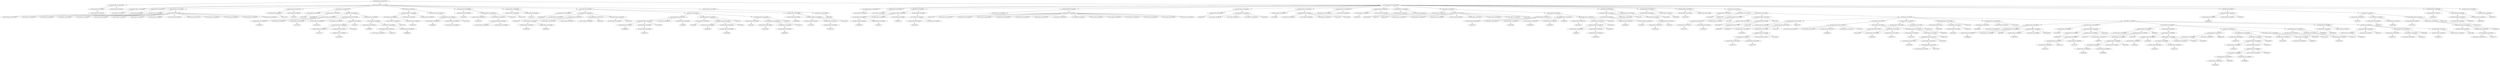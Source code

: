 strict digraph  {
<_ast.Load object at 0x10295c1d0>;
<_ast.Name object at 0xa1f3a6a10>;
<_ast.Pass object at 0xa1f3a61d0>;
<_ast.ClassDef object at 0xa28252390>;
<_ast.arg object at 0xa1f3a6c10>;
<_ast.arguments object at 0xa1f3a6bd0>;
<_ast.Str object at 0xa1f3a6d10>;
<_ast.Expr object at 0xa1f3a6c90>;
<_ast.Store object at 0x10295c290>;
<_ast.Name object at 0xa1f3a6d90>;
<_ast.Str object at 0xa1f3a6190>;
<_ast.Str object at 0xa1f3a6e90>;
<_ast.Str object at 0xa1f3a6ed0>;
<_ast.Str object at 0xa1f3a6f10>;
<_ast.Str object at 0xa1f3a60d0>;
<_ast.Str object at 0xa1f3a6210>;
<_ast.Str object at 0xa1f3a6f50>;
<_ast.Num object at 0xa1f3a6cd0>;
<_ast.Num object at 0xa166e2a50>;
<_ast.Num object at 0xa1dfc7250>;
<_ast.Num object at 0xa16865c90>;
<_ast.Num object at 0xa16865f10>;
<_ast.Num object at 0xa168655d0>;
<_ast.Num object at 0xa16865e10>;
<_ast.Dict object at 0xa1f3a6dd0>;
<_ast.Assign object at 0xa2823ff90>;
<_ast.Name object at 0xa16865850>;
Store1751208;
<_ast.List object at 0xa16865610>;
Load2067847;
<_ast.Assign object at 0xa28247550>;
<_ast.Name object at 0xa16865a90>;
Store9192650;
<_ast.Name object at 0xa2823f290>;
Load3888889;
<_ast.Name object at 0xa16865d90>;
Load4883207;
<_ast.In object at 0x1029690d0>;
<_ast.Name object at 0xa168653d0>;
Load4778798;
<_ast.Compare object at 0xa16865910>;
<_ast.Name object at 0xa16865f90>;
Store1382416;
<_ast.Add object at 0x10295cc90>;
<_ast.Name object at 0xa16865790>;
Load3471075;
<_ast.Name object at 0xa16865b10>;
Load1333920;
<_ast.Index object at 0xa16865a50>;
<_ast.Subscript object at 0xa16865490>;
Load1355540;
<_ast.List object at 0xa16865310>;
Load6460370;
<_ast.AugAssign object at 0xa19745090>;
<_ast.Name object at 0xa16865c10>;
Load5946952;
<_ast.Str object at 0xa16865b50>;
<_ast.Attribute object at 0xa16865190>;
Load3601273;
<_ast.Name object at 0xa16865cd0>;
Load6969233;
<_ast.Call object at 0xa16865ed0>;
<_ast.Call object at 0xa16865690>;
<_ast.Raise object at 0xa16865990>;
<_ast.If object at 0xa168652d0>;
<_ast.For object at 0xa16865150>;
<_ast.Name object at 0xa16865810>;
Load5072629;
<_ast.Name object at 0xa168650d0>;
Load3051568;
<_ast.Call object at 0xa16865750>;
<_ast.Eq object at 0x102961a90>;
<_ast.Num object at 0xa16865e50>;
<_ast.Compare object at 0xa168659d0>;
<_ast.Name object at 0xa16865bd0>;
Load1688014;
<_ast.Num object at 0xa168658d0>;
<_ast.Index object at 0xa16865fd0>;
<_ast.Subscript object at 0xa16865210>;
Load2754054;
<_ast.Return object at 0xa16865510>;
<_ast.If object at 0xa169cde10>;
<_ast.Name object at 0xa16865090>;
Store4134541;
<_ast.Name object at 0xa16865250>;
Load3136796;
<_ast.USub object at 0x102961950>;
<_ast.Num object at 0xa16aefed0>;
<_ast.UnaryOp object at 0xa16865390>;
<_ast.Index object at 0xa16865d50>;
<_ast.Subscript object at 0xa16865450>;
Load8144153;
<_ast.Assign object at 0xa168656d0>;
<_ast.Name object at 0xa16aefdd0>;
Store4217029;
<_ast.Name object at 0xa16aef090>;
Load3373719;
<_ast.Assign object at 0xa28249f50>;
<_ast.Name object at 0xa16aef690>;
Store3604508;
<_ast.Name object at 0xa16aef210>;
Load5536061;
<_ast.Name object at 0xa16aef150>;
Load9476082;
<_ast.Name object at 0xa16aefa50>;
Load8813294;
<_ast.Call object at 0xa16aefcd0>;
<_ast.Sub object at 0x10295cd50>;
<_ast.Num object at 0xa16aefc10>;
<_ast.BinOp object at 0xa16aef750>;
<_ast.Num object at 0xa16aef050>;
<_ast.UnaryOp object at 0xa28017850>;
USub1957248;
<_ast.Num object at 0xa16aefd90>;
<_ast.UnaryOp object at 0xa16aefa10>;
USub2016526;
<_ast.Call object at 0xa16aef550>;
<_ast.Name object at 0xa16aef310>;
Load8666598;
<_ast.Name object at 0xa16aef250>;
Load4533716;
<_ast.Index object at 0xa16aefd50>;
<_ast.Subscript object at 0xa16aef510>;
Load1933856;
<_ast.Lt object at 0x102961c10>;
<_ast.Name object at 0xa16aef6d0>;
Load668603;
<_ast.Compare object at 0xa16aef7d0>;
<_ast.Name object at 0xa16aef910>;
Store930824;
<_ast.Name object at 0xa16aeff50>;
Load1943786;
<_ast.Name object at 0xa16aef990>;
Load3200885;
<_ast.Index object at 0xa16aef290>;
<_ast.Subscript object at 0xa16aefd10>;
Load3188611;
<_ast.AugAssign object at 0xa16aeffd0>;
Sub9101325;
<_ast.Name object at 0xa16aefbd0>;
Store412813;
<_ast.Name object at 0xa16aef9d0>;
Load1252936;
<_ast.Name object at 0xa16aefb10>;
Load5924809;
<_ast.Index object at 0xa16aefa90>;
<_ast.Subscript object at 0xa16aeff90>;
Load5588733;
<_ast.AugAssign object at 0xa16aef450>;
Add5881950;
<_ast.If object at 0xa16aef190>;
<_ast.Name object at 0xa16aefe50>;
Store2983068;
<_ast.Name object at 0xa16aef790>;
Load717952;
<_ast.Name object at 0xa16aef1d0>;
Load2333279;
<_ast.Index object at 0xa16aef110>;
<_ast.Subscript object at 0xa16aef3d0>;
Load1326736;
<_ast.Assign object at 0xa16aef650>;
<_ast.For object at 0xa16aef0d0>;
<_ast.Name object at 0xa16aef850>;
Load9303943;
<_ast.Return object at 0xa16aefc50>;
<_ast.FunctionDef object at 0xa2823f490>;
<_ast.arg object at 0xa16aefe10>;
<_ast.arguments object at 0xa16aef490>;
<_ast.Str object at 0xa16aef890>;
<_ast.Expr object at 0xa16aefe90>;
<_ast.Name object at 0xa16aefb50>;
Load8955083;
<_ast.Name object at 0xa16aef950>;
Load580517;
<_ast.Call object at 0xa16aef8d0>;
<_ast.NotEq object at 0x102961b50>;
<_ast.Name object at 0xa16aeff10>;
Load9614107;
<_ast.Compare object at 0xa16aefb90>;
<_ast.Name object at 0xa16aef710>;
Load5187266;
<_ast.Str object at 0xa16aef2d0>;
<_ast.Call object at 0xa16aefc90>;
<_ast.Raise object at 0xa16aefad0>;
<_ast.If object at 0xa16aef610>;
<_ast.Name object at 0xa16aef390>;
Store2327776;
<_ast.Num object at 0xa1b07eb10>;
<_ast.Num object at 0xa169da550>;
<_ast.Num object at 0xa1d6a96d0>;
<_ast.Num object at 0xa1fd32b90>;
<_ast.Num object at 0xa1fd32f90>;
<_ast.Num object at 0xa1fd32250>;
<_ast.Num object at 0xa1fd32fd0>;
<_ast.Str object at 0xa1fd32ed0>;
<_ast.Str object at 0xa1fd32e90>;
<_ast.Str object at 0xa1fd32e50>;
<_ast.Str object at 0xa1fd32e10>;
<_ast.Str object at 0xa1fd32dd0>;
<_ast.Str object at 0xa1fd32d90>;
<_ast.Str object at 0xa1fd32d50>;
<_ast.Dict object at 0xa16aef410>;
<_ast.Assign object at 0xa16aef810>;
<_ast.Name object at 0xa1fd32cd0>;
Store6033861;
<_ast.Str object at 0xa1fd32c50>;
<_ast.Str object at 0xa1fd32c10>;
<_ast.Str object at 0xa1fd32bd0>;
<_ast.Tuple object at 0xa1fd32c90>;
Load3630316;
<_ast.Assign object at 0xa1fd32d10>;
<_ast.Name object at 0xa1fd32b50>;
Store8119684;
<_ast.Str object at 0xa1fd32ad0>;
<_ast.Str object at 0xa1fd32a50>;
<_ast.Str object at 0xa1fd32a10>;
<_ast.Tuple object at 0xa1fd32b10>;
Load5332542;
<_ast.Assign object at 0xa28249a50>;
<_ast.Name object at 0xa1fd32990>;
Store3765955;
<_ast.Str object at 0xa1fd32950>;
<_ast.Assign object at 0xa1fd329d0>;
<_ast.Name object at 0xa1fd328d0>;
Store6761157;
<_ast.Num object at 0xa1fd32890>;
<_ast.Assign object at 0xa1fd32910>;
<_ast.Name object at 0xa1fd32810>;
Store4520494;
<_ast.List object at 0xa1fd327d0>;
Load95231;
<_ast.Assign object at 0xa1fd32850>;
<_ast.Name object at 0xa1fd32750>;
Store9872806;
<_ast.Num object at 0xa1fd32610>;
<_ast.Num object at 0xa1fd325d0>;
<_ast.Num object at 0xa1fd32590>;
<_ast.Num object at 0xa1fd32550>;
<_ast.Num object at 0xa1fd32510>;
<_ast.Num object at 0xa1fd324d0>;
<_ast.Num object at 0xa1fd32490>;
<_ast.List object at 0xa1fd32710>;
Load1726014;
<_ast.Name object at 0xa1fd323d0>;
Load3610254;
<_ast.GtE object at 0x102961e50>;
<_ast.Name object at 0xa1fd32390>;
Load2613409;
<_ast.Compare object at 0xa1fd32410>;
<_ast.Name object at 0xa1fd32310>;
Store6876675;
<_ast.Name object at 0xa1fd322d0>;
Load6236078;
<_ast.AugAssign object at 0xa1fd32350>;
Sub4952334;
<_ast.Name object at 0xa1fd321d0>;
Store1460275;
<_ast.Name object at 0xa1fd320d0>;
Load626567;
<_ast.Name object at 0xa1fd32050>;
Load4766264;
<_ast.Index object at 0xa1fd32090>;
<_ast.Subscript object at 0xa1fd32110>;
Load4389431;
<_ast.List object at 0xa1fd32150>;
Load1670041;
<_ast.AugAssign object at 0xa1fd32210>;
Add1762108;
<_ast.While object at 0xa1fd32450>;
<_ast.For object at 0xa1fd32790>;
<_ast.Name object at 0xa14b52810>;
Load4408576;
<_ast.Name object at 0xa1b6d1250>;
Load452068;
<_ast.Call object at 0xa1fd32290>;
<_ast.Num object at 0xa200258d0>;
<_ast.Compare object at 0xa1fd32f10>;
Eq3022430;
<_ast.Name object at 0xa17f54f10>;
Load6027494;
<_ast.Attribute object at 0xa17f543d0>;
Load7655220;
<_ast.Call object at 0xa17f544d0>;
<_ast.Return object at 0xa17f54510>;
<_ast.If object at 0xa28252e90>;
<_ast.Name object at 0xa17f54610>;
Store2545065;
<_ast.List object at 0xa17f54a10>;
Load9953006;
<_ast.Assign object at 0xa17f54b10>;
<_ast.Name object at 0xa17f54b50>;
Store7227656;
<_ast.Num object at 0xa17f54990>;
<_ast.Assign object at 0xa17f547d0>;
<_ast.Name object at 0xa17f549d0>;
Store5426933;
<_ast.Name object at 0xa17f54550>;
Load8629713;
<_ast.Name object at 0xa17f54c50>;
Load1117855;
<_ast.Name object at 0xa17f54c90>;
Load3765255;
<_ast.Call object at 0xa17f54c10>;
<_ast.Num object at 0xa17f54cd0>;
<_ast.Compare object at 0xa17f54bd0>;
Eq7752477;
<_ast.Name object at 0xa17f54d50>;
Store7802097;
<_ast.Name object at 0xa17f54dd0>;
Load805199;
<_ast.List object at 0xa17f54d90>;
Load9008736;
<_ast.AugAssign object at 0xa17f54d10>;
Add3275934;
<_ast.Name object at 0xa17f54ed0>;
Load8699847;
<_ast.Name object at 0xa17f54f90>;
Load5075000;
<_ast.Name object at 0xa17f54090>;
Load5175122;
<_ast.Name object at 0xa17f540d0>;
Load5271700;
<_ast.Call object at 0xa17f54050>;
<_ast.Num object at 0xa17f54110>;
<_ast.BinOp object at 0xa17f54a90>;
Sub1296189;
<_ast.Index object at 0xa17f54ad0>;
<_ast.Subscript object at 0xa17f54f50>;
Load8172231;
<_ast.Compare object at 0xa17f54e90>;
NotEq877729;
<_ast.Num object at 0xa17f541d0>;
<_ast.Gt object at 0x102961d90>;
<_ast.Name object at 0xa17f54210>;
Load9645661;
<_ast.Num object at 0xa17f54250>;
<_ast.Compare object at 0xa17f54190>;
Gt2850744;
<_ast.Name object at 0xa17f542d0>;
Store2472689;
<_ast.Name object at 0xa17f54590>;
Load6726387;
<_ast.Name object at 0xa17f545d0>;
Load2244112;
<_ast.Call object at 0xa17f54310>;
<_ast.Name object at 0xa17f54690>;
Store6716573;
<_ast.Name object at 0xa17f54750>;
Load6278268;
<_ast.Num object at 0xa17f54850>;
<_ast.UnaryOp object at 0xa17f54810>;
USub2715987;
<_ast.Index object at 0xa17f54790>;
<_ast.Subscript object at 0xa17f54710>;
Load3148657;
<_ast.List object at 0xa17f546d0>;
Load8031333;
<_ast.AugAssign object at 0xa17f54650>;
Add4932839;
<_ast.For object at 0xa17f54290>;
<_ast.If object at 0xa17f54150>;
<_ast.Name object at 0xa17f548d0>;
Store5976245;
<_ast.Num object at 0xa17f54910>;
<_ast.Assign object at 0xa17f54890>;
<_ast.Name object at 0xa17f54e10>;
Store3184089;
<_ast.Name object at 0xa17f54390>;
Load7449391;
<_ast.List object at 0xa17f54410>;
Load5662272;
<_ast.AugAssign object at 0xa17f54950>;
Add8423239;
<_ast.Name object at 0xa1fd08910>;
Store4596530;
<_ast.Num object at 0xa1fd08110>;
<_ast.AugAssign object at 0xa1e00f250>;
Add1450334;
<_ast.And object at 0x10295ca90>;
<_ast.Name object at 0xa1fd08090>;
Load5998639;
<_ast.Num object at 0xa1fd08050>;
<_ast.Compare object at 0xa1fd080d0>;
Eq6439860;
<_ast.Name object at 0xa1fd08250>;
Load6719951;
<_ast.Str object at 0xa1fd08fd0>;
<_ast.Compare object at 0xa1fd08210>;
NotEq3820008;
<_ast.BoolOp object at 0xa1fd08150>;
<_ast.Name object at 0xa1fd08f90>;
Store1627485;
<_ast.Name object at 0xa1fd08f10>;
Load8055041;
<_ast.Name object at 0xa1fd08e10>;
Load733729;
<_ast.Attribute object at 0xa1fd08e50>;
Load1911740;
<_ast.Name object at 0xa1fd08dd0>;
Load7733701;
<_ast.Call object at 0xa1fd08e90>;
<_ast.Index object at 0xa1fd08ed0>;
<_ast.Subscript object at 0xa1fd08f50>;
Load7691472;
<_ast.Assign object at 0xa2824d4d0>;
<_ast.Name object at 0xa1fd08c90>;
Load293173;
<_ast.Name object at 0xa1fd08c10>;
Load6667312;
<_ast.Name object at 0xa1fd08b10>;
Load8618496;
<_ast.Name object at 0xa1fd08a90>;
Load4996468;
<_ast.Call object at 0xa1fd08b50>;
<_ast.Num object at 0xa1fd08a50>;
<_ast.BinOp object at 0xa1fd08b90>;
Sub3097360;
<_ast.Index object at 0xa1fd08bd0>;
<_ast.Subscript object at 0xa1fd08c50>;
Load5755163;
<_ast.Compare object at 0xa1fd08d10>;
Eq5946032;
<_ast.Name object at 0xa1fd08950>;
Load2800567;
<_ast.Attribute object at 0xa1fd08990>;
Load1002866;
<_ast.Name object at 0xa1fd08810>;
Load2997853;
<_ast.Name object at 0xa1fd087d0>;
Load3317623;
<_ast.Call object at 0xa1fd08890>;
<_ast.Num object at 0xa1fd08790>;
<_ast.BinOp object at 0xa1fd088d0>;
Sub6667912;
<_ast.Call object at 0xa1fd089d0>;
<_ast.Expr object at 0xa1fd08a10>;
<_ast.Name object at 0xa1fd086d0>;
Load2694928;
<_ast.Str object at 0xa1fd08690>;
<_ast.Compare object at 0xa1fd08710>;
NotEq9977096;
<_ast.Name object at 0xa1fd08610>;
Store8514763;
<_ast.Name object at 0xa1fd08550>;
Load8404307;
<_ast.Name object at 0xa1fd08410>;
Load5620653;
<_ast.Attribute object at 0xa1fd08450>;
Load9555866;
<_ast.Name object at 0xa1fd083d0>;
Load6895886;
<_ast.Call object at 0xa1fd08490>;
<_ast.Num object at 0xa1fd08390>;
<_ast.BinOp object at 0xa1fd084d0>;
Add3041596;
<_ast.Index object at 0xa1fd08510>;
<_ast.Subscript object at 0xa1fd08590>;
Load4861131;
<_ast.List object at 0xa1fd085d0>;
Load4485838;
<_ast.AugAssign object at 0xa1fd08650>;
Add4724600;
<_ast.Name object at 0xa1fd08310>;
Store2729558;
<_ast.Str object at 0xa1fd081d0>;
<_ast.List object at 0xa1fd08850>;
Load6899311;
<_ast.AugAssign object at 0xa1fd08350>;
Add2320958;
<_ast.If object at 0xa1fd08750>;
<_ast.Name object at 0xa1fd08cd0>;
Store1011428;
<_ast.Name object at 0xa1fcf29d0>;
Load9714369;
<_ast.List object at 0xa1fd08290>;
Load497779;
<_ast.AugAssign object at 0xa1fd082d0>;
Add6839959;
<_ast.If object at 0xa1fd08d50>;
<_ast.Name object at 0xa1fcf2f90>;
Store8080080;
<_ast.Num object at 0xa1fcf2f50>;
<_ast.Assign object at 0xa1fcf2fd0>;
<_ast.Name object at 0xa1fcf2e90>;
Load8640797;
<_ast.Str object at 0xa1fcf2e50>;
<_ast.Compare object at 0xa1fcf2ed0>;
Eq9265728;
<_ast.Name object at 0xa1fcf2dd0>;
Store5473234;
<_ast.Str object at 0xa1fcf2d50>;
<_ast.List object at 0xa1fcf2d90>;
Load9241941;
<_ast.AugAssign object at 0xa1fcf2e10>;
Add4656863;
<_ast.Name object at 0xa1fcf2cd0>;
Store3554971;
<_ast.Num object at 0xa1fcf2c90>;
<_ast.Assign object at 0xa1fcf2d10>;
<_ast.If object at 0xa1fcf2f10>;
<_ast.If object at 0xa1fd08190>;
<_ast.If object at 0xa17f54e50>;
<_ast.If object at 0xa17f54b90>;
<_ast.For object at 0xa17f54a50>;
<_ast.Name object at 0xa1fcf2bd0>;
Load9529017;
<_ast.Num object at 0xa1fcf2b90>;
<_ast.Compare object at 0xa1fcf2c10>;
Gt3083235;
<_ast.Name object at 0xa1fcf2b10>;
Store73810;
<_ast.Name object at 0xa1fcf2a90>;
Load1467412;
<_ast.Name object at 0xa1fcf2a50>;
Load6002460;
<_ast.Call object at 0xa1fcf2ad0>;
<_ast.Name object at 0xa1fcf2990>;
Store170521;
<_ast.Name object at 0xa1fcf2890>;
Load7190489;
<_ast.Num object at 0xa1fcf27d0>;
<_ast.UnaryOp object at 0xa1fcf2810>;
USub2181771;
<_ast.Index object at 0xa1fcf2850>;
<_ast.Subscript object at 0xa1fcf2910>;
Load9863293;
<_ast.List object at 0xa1fcf2950>;
Load9744410;
<_ast.AugAssign object at 0xa1fcf2a10>;
Add5577462;
<_ast.For object at 0xa1fcf2b50>;
<_ast.If object at 0xa1fcf2c50>;
<_ast.Name object at 0xa1fcf2750>;
Store3901671;
<_ast.Str object at 0xa1f3a68d0>;
<_ast.Attribute object at 0xa1f3a6310>;
Load9303477;
<_ast.Name object at 0xa1f3a63d0>;
Load3277986;
<_ast.Call object at 0xa1f3a6d50>;
<_ast.Assign object at 0xa1fcf2790>;
<_ast.Name object at 0xa1f3a6490>;
Load4004540;
<_ast.Return object at 0xa1f3a6050>;
<_ast.FunctionDef object at 0xa2825a850>;
<_ast.Module object at 0xa28273210>;
<_ast.Name object at 0xa1f3a6a10> -> <_ast.Load object at 0x10295c1d0>;
<_ast.ClassDef object at 0xa28252390> -> <_ast.Name object at 0xa1f3a6a10>;
<_ast.ClassDef object at 0xa28252390> -> <_ast.Pass object at 0xa1f3a61d0>;
<_ast.arguments object at 0xa1f3a6bd0> -> <_ast.arg object at 0xa1f3a6c10>;
<_ast.Expr object at 0xa1f3a6c90> -> <_ast.Str object at 0xa1f3a6d10>;
<_ast.Name object at 0xa1f3a6d90> -> <_ast.Store object at 0x10295c290>;
<_ast.Dict object at 0xa1f3a6dd0> -> <_ast.Str object at 0xa1f3a6190>;
<_ast.Dict object at 0xa1f3a6dd0> -> <_ast.Str object at 0xa1f3a6e90>;
<_ast.Dict object at 0xa1f3a6dd0> -> <_ast.Str object at 0xa1f3a6ed0>;
<_ast.Dict object at 0xa1f3a6dd0> -> <_ast.Str object at 0xa1f3a6f10>;
<_ast.Dict object at 0xa1f3a6dd0> -> <_ast.Str object at 0xa1f3a60d0>;
<_ast.Dict object at 0xa1f3a6dd0> -> <_ast.Str object at 0xa1f3a6210>;
<_ast.Dict object at 0xa1f3a6dd0> -> <_ast.Str object at 0xa1f3a6f50>;
<_ast.Dict object at 0xa1f3a6dd0> -> <_ast.Num object at 0xa1f3a6cd0>;
<_ast.Dict object at 0xa1f3a6dd0> -> <_ast.Num object at 0xa166e2a50>;
<_ast.Dict object at 0xa1f3a6dd0> -> <_ast.Num object at 0xa1dfc7250>;
<_ast.Dict object at 0xa1f3a6dd0> -> <_ast.Num object at 0xa16865c90>;
<_ast.Dict object at 0xa1f3a6dd0> -> <_ast.Num object at 0xa16865f10>;
<_ast.Dict object at 0xa1f3a6dd0> -> <_ast.Num object at 0xa168655d0>;
<_ast.Dict object at 0xa1f3a6dd0> -> <_ast.Num object at 0xa16865e10>;
<_ast.Assign object at 0xa2823ff90> -> <_ast.Name object at 0xa1f3a6d90>;
<_ast.Assign object at 0xa2823ff90> -> <_ast.Dict object at 0xa1f3a6dd0>;
<_ast.Name object at 0xa16865850> -> Store1751208;
<_ast.List object at 0xa16865610> -> Load2067847;
<_ast.Assign object at 0xa28247550> -> <_ast.Name object at 0xa16865850>;
<_ast.Assign object at 0xa28247550> -> <_ast.List object at 0xa16865610>;
<_ast.Name object at 0xa16865a90> -> Store9192650;
<_ast.Name object at 0xa2823f290> -> Load3888889;
<_ast.Name object at 0xa16865d90> -> Load4883207;
<_ast.Name object at 0xa168653d0> -> Load4778798;
<_ast.Compare object at 0xa16865910> -> <_ast.Name object at 0xa16865d90>;
<_ast.Compare object at 0xa16865910> -> <_ast.In object at 0x1029690d0>;
<_ast.Compare object at 0xa16865910> -> <_ast.Name object at 0xa168653d0>;
<_ast.Name object at 0xa16865f90> -> Store1382416;
<_ast.Name object at 0xa16865790> -> Load3471075;
<_ast.Name object at 0xa16865b10> -> Load1333920;
<_ast.Index object at 0xa16865a50> -> <_ast.Name object at 0xa16865b10>;
<_ast.Subscript object at 0xa16865490> -> <_ast.Name object at 0xa16865790>;
<_ast.Subscript object at 0xa16865490> -> <_ast.Index object at 0xa16865a50>;
<_ast.Subscript object at 0xa16865490> -> Load1355540;
<_ast.List object at 0xa16865310> -> <_ast.Subscript object at 0xa16865490>;
<_ast.List object at 0xa16865310> -> Load6460370;
<_ast.AugAssign object at 0xa19745090> -> <_ast.Name object at 0xa16865f90>;
<_ast.AugAssign object at 0xa19745090> -> <_ast.Add object at 0x10295cc90>;
<_ast.AugAssign object at 0xa19745090> -> <_ast.List object at 0xa16865310>;
<_ast.Name object at 0xa16865c10> -> Load5946952;
<_ast.Attribute object at 0xa16865190> -> <_ast.Str object at 0xa16865b50>;
<_ast.Attribute object at 0xa16865190> -> Load3601273;
<_ast.Name object at 0xa16865cd0> -> Load6969233;
<_ast.Call object at 0xa16865ed0> -> <_ast.Attribute object at 0xa16865190>;
<_ast.Call object at 0xa16865ed0> -> <_ast.Name object at 0xa16865cd0>;
<_ast.Call object at 0xa16865690> -> <_ast.Name object at 0xa16865c10>;
<_ast.Call object at 0xa16865690> -> <_ast.Call object at 0xa16865ed0>;
<_ast.Raise object at 0xa16865990> -> <_ast.Call object at 0xa16865690>;
<_ast.If object at 0xa168652d0> -> <_ast.Compare object at 0xa16865910>;
<_ast.If object at 0xa168652d0> -> <_ast.AugAssign object at 0xa19745090>;
<_ast.If object at 0xa168652d0> -> <_ast.Raise object at 0xa16865990>;
<_ast.For object at 0xa16865150> -> <_ast.Name object at 0xa16865a90>;
<_ast.For object at 0xa16865150> -> <_ast.Name object at 0xa2823f290>;
<_ast.For object at 0xa16865150> -> <_ast.If object at 0xa168652d0>;
<_ast.Name object at 0xa16865810> -> Load5072629;
<_ast.Name object at 0xa168650d0> -> Load3051568;
<_ast.Call object at 0xa16865750> -> <_ast.Name object at 0xa16865810>;
<_ast.Call object at 0xa16865750> -> <_ast.Name object at 0xa168650d0>;
<_ast.Compare object at 0xa168659d0> -> <_ast.Call object at 0xa16865750>;
<_ast.Compare object at 0xa168659d0> -> <_ast.Eq object at 0x102961a90>;
<_ast.Compare object at 0xa168659d0> -> <_ast.Num object at 0xa16865e50>;
<_ast.Name object at 0xa16865bd0> -> Load1688014;
<_ast.Index object at 0xa16865fd0> -> <_ast.Num object at 0xa168658d0>;
<_ast.Subscript object at 0xa16865210> -> <_ast.Name object at 0xa16865bd0>;
<_ast.Subscript object at 0xa16865210> -> <_ast.Index object at 0xa16865fd0>;
<_ast.Subscript object at 0xa16865210> -> Load2754054;
<_ast.Return object at 0xa16865510> -> <_ast.Subscript object at 0xa16865210>;
<_ast.If object at 0xa169cde10> -> <_ast.Compare object at 0xa168659d0>;
<_ast.If object at 0xa169cde10> -> <_ast.Return object at 0xa16865510>;
<_ast.Name object at 0xa16865090> -> Store4134541;
<_ast.Name object at 0xa16865250> -> Load3136796;
<_ast.UnaryOp object at 0xa16865390> -> <_ast.USub object at 0x102961950>;
<_ast.UnaryOp object at 0xa16865390> -> <_ast.Num object at 0xa16aefed0>;
<_ast.Index object at 0xa16865d50> -> <_ast.UnaryOp object at 0xa16865390>;
<_ast.Subscript object at 0xa16865450> -> <_ast.Name object at 0xa16865250>;
<_ast.Subscript object at 0xa16865450> -> <_ast.Index object at 0xa16865d50>;
<_ast.Subscript object at 0xa16865450> -> Load8144153;
<_ast.Assign object at 0xa168656d0> -> <_ast.Name object at 0xa16865090>;
<_ast.Assign object at 0xa168656d0> -> <_ast.Subscript object at 0xa16865450>;
<_ast.Name object at 0xa16aefdd0> -> Store4217029;
<_ast.Name object at 0xa16aef090> -> Load3373719;
<_ast.Assign object at 0xa28249f50> -> <_ast.Name object at 0xa16aefdd0>;
<_ast.Assign object at 0xa28249f50> -> <_ast.Name object at 0xa16aef090>;
<_ast.Name object at 0xa16aef690> -> Store3604508;
<_ast.Name object at 0xa16aef210> -> Load5536061;
<_ast.Name object at 0xa16aef150> -> Load9476082;
<_ast.Name object at 0xa16aefa50> -> Load8813294;
<_ast.Call object at 0xa16aefcd0> -> <_ast.Name object at 0xa16aef150>;
<_ast.Call object at 0xa16aefcd0> -> <_ast.Name object at 0xa16aefa50>;
<_ast.BinOp object at 0xa16aef750> -> <_ast.Call object at 0xa16aefcd0>;
<_ast.BinOp object at 0xa16aef750> -> <_ast.Sub object at 0x10295cd50>;
<_ast.BinOp object at 0xa16aef750> -> <_ast.Num object at 0xa16aefc10>;
<_ast.UnaryOp object at 0xa28017850> -> USub1957248;
<_ast.UnaryOp object at 0xa28017850> -> <_ast.Num object at 0xa16aef050>;
<_ast.UnaryOp object at 0xa16aefa10> -> USub2016526;
<_ast.UnaryOp object at 0xa16aefa10> -> <_ast.Num object at 0xa16aefd90>;
<_ast.Call object at 0xa16aef550> -> <_ast.Name object at 0xa16aef210>;
<_ast.Call object at 0xa16aef550> -> <_ast.BinOp object at 0xa16aef750>;
<_ast.Call object at 0xa16aef550> -> <_ast.UnaryOp object at 0xa28017850>;
<_ast.Call object at 0xa16aef550> -> <_ast.UnaryOp object at 0xa16aefa10>;
<_ast.Name object at 0xa16aef310> -> Load8666598;
<_ast.Name object at 0xa16aef250> -> Load4533716;
<_ast.Index object at 0xa16aefd50> -> <_ast.Name object at 0xa16aef250>;
<_ast.Subscript object at 0xa16aef510> -> <_ast.Name object at 0xa16aef310>;
<_ast.Subscript object at 0xa16aef510> -> <_ast.Index object at 0xa16aefd50>;
<_ast.Subscript object at 0xa16aef510> -> Load1933856;
<_ast.Name object at 0xa16aef6d0> -> Load668603;
<_ast.Compare object at 0xa16aef7d0> -> <_ast.Subscript object at 0xa16aef510>;
<_ast.Compare object at 0xa16aef7d0> -> <_ast.Lt object at 0x102961c10>;
<_ast.Compare object at 0xa16aef7d0> -> <_ast.Name object at 0xa16aef6d0>;
<_ast.Name object at 0xa16aef910> -> Store930824;
<_ast.Name object at 0xa16aeff50> -> Load1943786;
<_ast.Name object at 0xa16aef990> -> Load3200885;
<_ast.Index object at 0xa16aef290> -> <_ast.Name object at 0xa16aef990>;
<_ast.Subscript object at 0xa16aefd10> -> <_ast.Name object at 0xa16aeff50>;
<_ast.Subscript object at 0xa16aefd10> -> <_ast.Index object at 0xa16aef290>;
<_ast.Subscript object at 0xa16aefd10> -> Load3188611;
<_ast.AugAssign object at 0xa16aeffd0> -> <_ast.Name object at 0xa16aef910>;
<_ast.AugAssign object at 0xa16aeffd0> -> Sub9101325;
<_ast.AugAssign object at 0xa16aeffd0> -> <_ast.Subscript object at 0xa16aefd10>;
<_ast.Name object at 0xa16aefbd0> -> Store412813;
<_ast.Name object at 0xa16aef9d0> -> Load1252936;
<_ast.Name object at 0xa16aefb10> -> Load5924809;
<_ast.Index object at 0xa16aefa90> -> <_ast.Name object at 0xa16aefb10>;
<_ast.Subscript object at 0xa16aeff90> -> <_ast.Name object at 0xa16aef9d0>;
<_ast.Subscript object at 0xa16aeff90> -> <_ast.Index object at 0xa16aefa90>;
<_ast.Subscript object at 0xa16aeff90> -> Load5588733;
<_ast.AugAssign object at 0xa16aef450> -> <_ast.Name object at 0xa16aefbd0>;
<_ast.AugAssign object at 0xa16aef450> -> Add5881950;
<_ast.AugAssign object at 0xa16aef450> -> <_ast.Subscript object at 0xa16aeff90>;
<_ast.If object at 0xa16aef190> -> <_ast.Compare object at 0xa16aef7d0>;
<_ast.If object at 0xa16aef190> -> <_ast.AugAssign object at 0xa16aeffd0>;
<_ast.If object at 0xa16aef190> -> <_ast.AugAssign object at 0xa16aef450>;
<_ast.Name object at 0xa16aefe50> -> Store2983068;
<_ast.Name object at 0xa16aef790> -> Load717952;
<_ast.Name object at 0xa16aef1d0> -> Load2333279;
<_ast.Index object at 0xa16aef110> -> <_ast.Name object at 0xa16aef1d0>;
<_ast.Subscript object at 0xa16aef3d0> -> <_ast.Name object at 0xa16aef790>;
<_ast.Subscript object at 0xa16aef3d0> -> <_ast.Index object at 0xa16aef110>;
<_ast.Subscript object at 0xa16aef3d0> -> Load1326736;
<_ast.Assign object at 0xa16aef650> -> <_ast.Name object at 0xa16aefe50>;
<_ast.Assign object at 0xa16aef650> -> <_ast.Subscript object at 0xa16aef3d0>;
<_ast.For object at 0xa16aef0d0> -> <_ast.Name object at 0xa16aef690>;
<_ast.For object at 0xa16aef0d0> -> <_ast.Call object at 0xa16aef550>;
<_ast.For object at 0xa16aef0d0> -> <_ast.If object at 0xa16aef190>;
<_ast.For object at 0xa16aef0d0> -> <_ast.Assign object at 0xa16aef650>;
<_ast.Name object at 0xa16aef850> -> Load9303943;
<_ast.Return object at 0xa16aefc50> -> <_ast.Name object at 0xa16aef850>;
<_ast.FunctionDef object at 0xa2823f490> -> <_ast.arguments object at 0xa1f3a6bd0>;
<_ast.FunctionDef object at 0xa2823f490> -> <_ast.Expr object at 0xa1f3a6c90>;
<_ast.FunctionDef object at 0xa2823f490> -> <_ast.Assign object at 0xa2823ff90>;
<_ast.FunctionDef object at 0xa2823f490> -> <_ast.Assign object at 0xa28247550>;
<_ast.FunctionDef object at 0xa2823f490> -> <_ast.For object at 0xa16865150>;
<_ast.FunctionDef object at 0xa2823f490> -> <_ast.If object at 0xa169cde10>;
<_ast.FunctionDef object at 0xa2823f490> -> <_ast.Assign object at 0xa168656d0>;
<_ast.FunctionDef object at 0xa2823f490> -> <_ast.Assign object at 0xa28249f50>;
<_ast.FunctionDef object at 0xa2823f490> -> <_ast.For object at 0xa16aef0d0>;
<_ast.FunctionDef object at 0xa2823f490> -> <_ast.Return object at 0xa16aefc50>;
<_ast.arguments object at 0xa16aef490> -> <_ast.arg object at 0xa16aefe10>;
<_ast.Expr object at 0xa16aefe90> -> <_ast.Str object at 0xa16aef890>;
<_ast.Name object at 0xa16aefb50> -> Load8955083;
<_ast.Name object at 0xa16aef950> -> Load580517;
<_ast.Call object at 0xa16aef8d0> -> <_ast.Name object at 0xa16aefb50>;
<_ast.Call object at 0xa16aef8d0> -> <_ast.Name object at 0xa16aef950>;
<_ast.Name object at 0xa16aeff10> -> Load9614107;
<_ast.Compare object at 0xa16aefb90> -> <_ast.Call object at 0xa16aef8d0>;
<_ast.Compare object at 0xa16aefb90> -> <_ast.NotEq object at 0x102961b50>;
<_ast.Compare object at 0xa16aefb90> -> <_ast.Name object at 0xa16aeff10>;
<_ast.Name object at 0xa16aef710> -> Load5187266;
<_ast.Call object at 0xa16aefc90> -> <_ast.Name object at 0xa16aef710>;
<_ast.Call object at 0xa16aefc90> -> <_ast.Str object at 0xa16aef2d0>;
<_ast.Raise object at 0xa16aefad0> -> <_ast.Call object at 0xa16aefc90>;
<_ast.If object at 0xa16aef610> -> <_ast.Compare object at 0xa16aefb90>;
<_ast.If object at 0xa16aef610> -> <_ast.Raise object at 0xa16aefad0>;
<_ast.Name object at 0xa16aef390> -> Store2327776;
<_ast.Dict object at 0xa16aef410> -> <_ast.Num object at 0xa1b07eb10>;
<_ast.Dict object at 0xa16aef410> -> <_ast.Num object at 0xa169da550>;
<_ast.Dict object at 0xa16aef410> -> <_ast.Num object at 0xa1d6a96d0>;
<_ast.Dict object at 0xa16aef410> -> <_ast.Num object at 0xa1fd32b90>;
<_ast.Dict object at 0xa16aef410> -> <_ast.Num object at 0xa1fd32f90>;
<_ast.Dict object at 0xa16aef410> -> <_ast.Num object at 0xa1fd32250>;
<_ast.Dict object at 0xa16aef410> -> <_ast.Num object at 0xa1fd32fd0>;
<_ast.Dict object at 0xa16aef410> -> <_ast.Str object at 0xa1fd32ed0>;
<_ast.Dict object at 0xa16aef410> -> <_ast.Str object at 0xa1fd32e90>;
<_ast.Dict object at 0xa16aef410> -> <_ast.Str object at 0xa1fd32e50>;
<_ast.Dict object at 0xa16aef410> -> <_ast.Str object at 0xa1fd32e10>;
<_ast.Dict object at 0xa16aef410> -> <_ast.Str object at 0xa1fd32dd0>;
<_ast.Dict object at 0xa16aef410> -> <_ast.Str object at 0xa1fd32d90>;
<_ast.Dict object at 0xa16aef410> -> <_ast.Str object at 0xa1fd32d50>;
<_ast.Assign object at 0xa16aef810> -> <_ast.Name object at 0xa16aef390>;
<_ast.Assign object at 0xa16aef810> -> <_ast.Dict object at 0xa16aef410>;
<_ast.Name object at 0xa1fd32cd0> -> Store6033861;
<_ast.Tuple object at 0xa1fd32c90> -> <_ast.Str object at 0xa1fd32c50>;
<_ast.Tuple object at 0xa1fd32c90> -> <_ast.Str object at 0xa1fd32c10>;
<_ast.Tuple object at 0xa1fd32c90> -> <_ast.Str object at 0xa1fd32bd0>;
<_ast.Tuple object at 0xa1fd32c90> -> Load3630316;
<_ast.Assign object at 0xa1fd32d10> -> <_ast.Name object at 0xa1fd32cd0>;
<_ast.Assign object at 0xa1fd32d10> -> <_ast.Tuple object at 0xa1fd32c90>;
<_ast.Name object at 0xa1fd32b50> -> Store8119684;
<_ast.Tuple object at 0xa1fd32b10> -> <_ast.Str object at 0xa1fd32ad0>;
<_ast.Tuple object at 0xa1fd32b10> -> <_ast.Str object at 0xa1fd32a50>;
<_ast.Tuple object at 0xa1fd32b10> -> <_ast.Str object at 0xa1fd32a10>;
<_ast.Tuple object at 0xa1fd32b10> -> Load5332542;
<_ast.Assign object at 0xa28249a50> -> <_ast.Name object at 0xa1fd32b50>;
<_ast.Assign object at 0xa28249a50> -> <_ast.Tuple object at 0xa1fd32b10>;
<_ast.Name object at 0xa1fd32990> -> Store3765955;
<_ast.Assign object at 0xa1fd329d0> -> <_ast.Name object at 0xa1fd32990>;
<_ast.Assign object at 0xa1fd329d0> -> <_ast.Str object at 0xa1fd32950>;
<_ast.Name object at 0xa1fd328d0> -> Store6761157;
<_ast.Assign object at 0xa1fd32910> -> <_ast.Name object at 0xa1fd328d0>;
<_ast.Assign object at 0xa1fd32910> -> <_ast.Num object at 0xa1fd32890>;
<_ast.Name object at 0xa1fd32810> -> Store4520494;
<_ast.List object at 0xa1fd327d0> -> Load95231;
<_ast.Assign object at 0xa1fd32850> -> <_ast.Name object at 0xa1fd32810>;
<_ast.Assign object at 0xa1fd32850> -> <_ast.List object at 0xa1fd327d0>;
<_ast.Name object at 0xa1fd32750> -> Store9872806;
<_ast.List object at 0xa1fd32710> -> <_ast.Num object at 0xa1fd32610>;
<_ast.List object at 0xa1fd32710> -> <_ast.Num object at 0xa1fd325d0>;
<_ast.List object at 0xa1fd32710> -> <_ast.Num object at 0xa1fd32590>;
<_ast.List object at 0xa1fd32710> -> <_ast.Num object at 0xa1fd32550>;
<_ast.List object at 0xa1fd32710> -> <_ast.Num object at 0xa1fd32510>;
<_ast.List object at 0xa1fd32710> -> <_ast.Num object at 0xa1fd324d0>;
<_ast.List object at 0xa1fd32710> -> <_ast.Num object at 0xa1fd32490>;
<_ast.List object at 0xa1fd32710> -> Load1726014;
<_ast.Name object at 0xa1fd323d0> -> Load3610254;
<_ast.Name object at 0xa1fd32390> -> Load2613409;
<_ast.Compare object at 0xa1fd32410> -> <_ast.Name object at 0xa1fd323d0>;
<_ast.Compare object at 0xa1fd32410> -> <_ast.GtE object at 0x102961e50>;
<_ast.Compare object at 0xa1fd32410> -> <_ast.Name object at 0xa1fd32390>;
<_ast.Name object at 0xa1fd32310> -> Store6876675;
<_ast.Name object at 0xa1fd322d0> -> Load6236078;
<_ast.AugAssign object at 0xa1fd32350> -> <_ast.Name object at 0xa1fd32310>;
<_ast.AugAssign object at 0xa1fd32350> -> Sub4952334;
<_ast.AugAssign object at 0xa1fd32350> -> <_ast.Name object at 0xa1fd322d0>;
<_ast.Name object at 0xa1fd321d0> -> Store1460275;
<_ast.Name object at 0xa1fd320d0> -> Load626567;
<_ast.Name object at 0xa1fd32050> -> Load4766264;
<_ast.Index object at 0xa1fd32090> -> <_ast.Name object at 0xa1fd32050>;
<_ast.Subscript object at 0xa1fd32110> -> <_ast.Name object at 0xa1fd320d0>;
<_ast.Subscript object at 0xa1fd32110> -> <_ast.Index object at 0xa1fd32090>;
<_ast.Subscript object at 0xa1fd32110> -> Load4389431;
<_ast.List object at 0xa1fd32150> -> <_ast.Subscript object at 0xa1fd32110>;
<_ast.List object at 0xa1fd32150> -> Load1670041;
<_ast.AugAssign object at 0xa1fd32210> -> <_ast.Name object at 0xa1fd321d0>;
<_ast.AugAssign object at 0xa1fd32210> -> Add1762108;
<_ast.AugAssign object at 0xa1fd32210> -> <_ast.List object at 0xa1fd32150>;
<_ast.While object at 0xa1fd32450> -> <_ast.Compare object at 0xa1fd32410>;
<_ast.While object at 0xa1fd32450> -> <_ast.AugAssign object at 0xa1fd32350>;
<_ast.While object at 0xa1fd32450> -> <_ast.AugAssign object at 0xa1fd32210>;
<_ast.For object at 0xa1fd32790> -> <_ast.Name object at 0xa1fd32750>;
<_ast.For object at 0xa1fd32790> -> <_ast.List object at 0xa1fd32710>;
<_ast.For object at 0xa1fd32790> -> <_ast.While object at 0xa1fd32450>;
<_ast.Name object at 0xa14b52810> -> Load4408576;
<_ast.Name object at 0xa1b6d1250> -> Load452068;
<_ast.Call object at 0xa1fd32290> -> <_ast.Name object at 0xa14b52810>;
<_ast.Call object at 0xa1fd32290> -> <_ast.Name object at 0xa1b6d1250>;
<_ast.Compare object at 0xa1fd32f10> -> <_ast.Call object at 0xa1fd32290>;
<_ast.Compare object at 0xa1fd32f10> -> Eq3022430;
<_ast.Compare object at 0xa1fd32f10> -> <_ast.Num object at 0xa200258d0>;
<_ast.Name object at 0xa17f54f10> -> Load6027494;
<_ast.Attribute object at 0xa17f543d0> -> <_ast.Name object at 0xa17f54f10>;
<_ast.Attribute object at 0xa17f543d0> -> Load7655220;
<_ast.Call object at 0xa17f544d0> -> <_ast.Attribute object at 0xa17f543d0>;
<_ast.Return object at 0xa17f54510> -> <_ast.Call object at 0xa17f544d0>;
<_ast.If object at 0xa28252e90> -> <_ast.Compare object at 0xa1fd32f10>;
<_ast.If object at 0xa28252e90> -> <_ast.Return object at 0xa17f54510>;
<_ast.Name object at 0xa17f54610> -> Store2545065;
<_ast.List object at 0xa17f54a10> -> Load9953006;
<_ast.Assign object at 0xa17f54b10> -> <_ast.Name object at 0xa17f54610>;
<_ast.Assign object at 0xa17f54b10> -> <_ast.List object at 0xa17f54a10>;
<_ast.Name object at 0xa17f54b50> -> Store7227656;
<_ast.Assign object at 0xa17f547d0> -> <_ast.Name object at 0xa17f54b50>;
<_ast.Assign object at 0xa17f547d0> -> <_ast.Num object at 0xa17f54990>;
<_ast.Name object at 0xa17f549d0> -> Store5426933;
<_ast.Name object at 0xa17f54550> -> Load8629713;
<_ast.Name object at 0xa17f54c50> -> Load1117855;
<_ast.Name object at 0xa17f54c90> -> Load3765255;
<_ast.Call object at 0xa17f54c10> -> <_ast.Name object at 0xa17f54c50>;
<_ast.Call object at 0xa17f54c10> -> <_ast.Name object at 0xa17f54c90>;
<_ast.Compare object at 0xa17f54bd0> -> <_ast.Call object at 0xa17f54c10>;
<_ast.Compare object at 0xa17f54bd0> -> Eq7752477;
<_ast.Compare object at 0xa17f54bd0> -> <_ast.Num object at 0xa17f54cd0>;
<_ast.Name object at 0xa17f54d50> -> Store7802097;
<_ast.Name object at 0xa17f54dd0> -> Load805199;
<_ast.List object at 0xa17f54d90> -> <_ast.Name object at 0xa17f54dd0>;
<_ast.List object at 0xa17f54d90> -> Load9008736;
<_ast.AugAssign object at 0xa17f54d10> -> <_ast.Name object at 0xa17f54d50>;
<_ast.AugAssign object at 0xa17f54d10> -> Add3275934;
<_ast.AugAssign object at 0xa17f54d10> -> <_ast.List object at 0xa17f54d90>;
<_ast.Name object at 0xa17f54ed0> -> Load8699847;
<_ast.Name object at 0xa17f54f90> -> Load5075000;
<_ast.Name object at 0xa17f54090> -> Load5175122;
<_ast.Name object at 0xa17f540d0> -> Load5271700;
<_ast.Call object at 0xa17f54050> -> <_ast.Name object at 0xa17f54090>;
<_ast.Call object at 0xa17f54050> -> <_ast.Name object at 0xa17f540d0>;
<_ast.BinOp object at 0xa17f54a90> -> <_ast.Call object at 0xa17f54050>;
<_ast.BinOp object at 0xa17f54a90> -> Sub1296189;
<_ast.BinOp object at 0xa17f54a90> -> <_ast.Num object at 0xa17f54110>;
<_ast.Index object at 0xa17f54ad0> -> <_ast.BinOp object at 0xa17f54a90>;
<_ast.Subscript object at 0xa17f54f50> -> <_ast.Name object at 0xa17f54f90>;
<_ast.Subscript object at 0xa17f54f50> -> <_ast.Index object at 0xa17f54ad0>;
<_ast.Subscript object at 0xa17f54f50> -> Load8172231;
<_ast.Compare object at 0xa17f54e90> -> <_ast.Name object at 0xa17f54ed0>;
<_ast.Compare object at 0xa17f54e90> -> NotEq877729;
<_ast.Compare object at 0xa17f54e90> -> <_ast.Subscript object at 0xa17f54f50>;
<_ast.Name object at 0xa17f54210> -> Load9645661;
<_ast.Compare object at 0xa17f54190> -> <_ast.Num object at 0xa17f541d0>;
<_ast.Compare object at 0xa17f54190> -> <_ast.Gt object at 0x102961d90>;
<_ast.Compare object at 0xa17f54190> -> Gt2850744;
<_ast.Compare object at 0xa17f54190> -> <_ast.Name object at 0xa17f54210>;
<_ast.Compare object at 0xa17f54190> -> <_ast.Num object at 0xa17f54250>;
<_ast.Name object at 0xa17f542d0> -> Store2472689;
<_ast.Name object at 0xa17f54590> -> Load6726387;
<_ast.Name object at 0xa17f545d0> -> Load2244112;
<_ast.Call object at 0xa17f54310> -> <_ast.Name object at 0xa17f54590>;
<_ast.Call object at 0xa17f54310> -> <_ast.Name object at 0xa17f545d0>;
<_ast.Name object at 0xa17f54690> -> Store6716573;
<_ast.Name object at 0xa17f54750> -> Load6278268;
<_ast.UnaryOp object at 0xa17f54810> -> USub2715987;
<_ast.UnaryOp object at 0xa17f54810> -> <_ast.Num object at 0xa17f54850>;
<_ast.Index object at 0xa17f54790> -> <_ast.UnaryOp object at 0xa17f54810>;
<_ast.Subscript object at 0xa17f54710> -> <_ast.Name object at 0xa17f54750>;
<_ast.Subscript object at 0xa17f54710> -> <_ast.Index object at 0xa17f54790>;
<_ast.Subscript object at 0xa17f54710> -> Load3148657;
<_ast.List object at 0xa17f546d0> -> <_ast.Subscript object at 0xa17f54710>;
<_ast.List object at 0xa17f546d0> -> Load8031333;
<_ast.AugAssign object at 0xa17f54650> -> <_ast.Name object at 0xa17f54690>;
<_ast.AugAssign object at 0xa17f54650> -> Add4932839;
<_ast.AugAssign object at 0xa17f54650> -> <_ast.List object at 0xa17f546d0>;
<_ast.For object at 0xa17f54290> -> <_ast.Name object at 0xa17f542d0>;
<_ast.For object at 0xa17f54290> -> <_ast.Call object at 0xa17f54310>;
<_ast.For object at 0xa17f54290> -> <_ast.AugAssign object at 0xa17f54650>;
<_ast.If object at 0xa17f54150> -> <_ast.Compare object at 0xa17f54190>;
<_ast.If object at 0xa17f54150> -> <_ast.For object at 0xa17f54290>;
<_ast.Name object at 0xa17f548d0> -> Store5976245;
<_ast.Assign object at 0xa17f54890> -> <_ast.Name object at 0xa17f548d0>;
<_ast.Assign object at 0xa17f54890> -> <_ast.Num object at 0xa17f54910>;
<_ast.Name object at 0xa17f54e10> -> Store3184089;
<_ast.Name object at 0xa17f54390> -> Load7449391;
<_ast.List object at 0xa17f54410> -> <_ast.Name object at 0xa17f54390>;
<_ast.List object at 0xa17f54410> -> Load5662272;
<_ast.AugAssign object at 0xa17f54950> -> <_ast.Name object at 0xa17f54e10>;
<_ast.AugAssign object at 0xa17f54950> -> Add8423239;
<_ast.AugAssign object at 0xa17f54950> -> <_ast.List object at 0xa17f54410>;
<_ast.Name object at 0xa1fd08910> -> Store4596530;
<_ast.AugAssign object at 0xa1e00f250> -> <_ast.Name object at 0xa1fd08910>;
<_ast.AugAssign object at 0xa1e00f250> -> Add1450334;
<_ast.AugAssign object at 0xa1e00f250> -> <_ast.Num object at 0xa1fd08110>;
<_ast.Name object at 0xa1fd08090> -> Load5998639;
<_ast.Compare object at 0xa1fd080d0> -> <_ast.Name object at 0xa1fd08090>;
<_ast.Compare object at 0xa1fd080d0> -> Eq6439860;
<_ast.Compare object at 0xa1fd080d0> -> <_ast.Num object at 0xa1fd08050>;
<_ast.Name object at 0xa1fd08250> -> Load6719951;
<_ast.Compare object at 0xa1fd08210> -> <_ast.Name object at 0xa1fd08250>;
<_ast.Compare object at 0xa1fd08210> -> NotEq3820008;
<_ast.Compare object at 0xa1fd08210> -> <_ast.Str object at 0xa1fd08fd0>;
<_ast.BoolOp object at 0xa1fd08150> -> <_ast.And object at 0x10295ca90>;
<_ast.BoolOp object at 0xa1fd08150> -> <_ast.Compare object at 0xa1fd080d0>;
<_ast.BoolOp object at 0xa1fd08150> -> <_ast.Compare object at 0xa1fd08210>;
<_ast.Name object at 0xa1fd08f90> -> Store1627485;
<_ast.Name object at 0xa1fd08f10> -> Load8055041;
<_ast.Name object at 0xa1fd08e10> -> Load733729;
<_ast.Attribute object at 0xa1fd08e50> -> <_ast.Name object at 0xa1fd08e10>;
<_ast.Attribute object at 0xa1fd08e50> -> Load1911740;
<_ast.Name object at 0xa1fd08dd0> -> Load7733701;
<_ast.Call object at 0xa1fd08e90> -> <_ast.Attribute object at 0xa1fd08e50>;
<_ast.Call object at 0xa1fd08e90> -> <_ast.Name object at 0xa1fd08dd0>;
<_ast.Index object at 0xa1fd08ed0> -> <_ast.Call object at 0xa1fd08e90>;
<_ast.Subscript object at 0xa1fd08f50> -> <_ast.Name object at 0xa1fd08f10>;
<_ast.Subscript object at 0xa1fd08f50> -> <_ast.Index object at 0xa1fd08ed0>;
<_ast.Subscript object at 0xa1fd08f50> -> Load7691472;
<_ast.Assign object at 0xa2824d4d0> -> <_ast.Name object at 0xa1fd08f90>;
<_ast.Assign object at 0xa2824d4d0> -> <_ast.Subscript object at 0xa1fd08f50>;
<_ast.Name object at 0xa1fd08c90> -> Load293173;
<_ast.Name object at 0xa1fd08c10> -> Load6667312;
<_ast.Name object at 0xa1fd08b10> -> Load8618496;
<_ast.Name object at 0xa1fd08a90> -> Load4996468;
<_ast.Call object at 0xa1fd08b50> -> <_ast.Name object at 0xa1fd08b10>;
<_ast.Call object at 0xa1fd08b50> -> <_ast.Name object at 0xa1fd08a90>;
<_ast.BinOp object at 0xa1fd08b90> -> <_ast.Call object at 0xa1fd08b50>;
<_ast.BinOp object at 0xa1fd08b90> -> Sub3097360;
<_ast.BinOp object at 0xa1fd08b90> -> <_ast.Num object at 0xa1fd08a50>;
<_ast.Index object at 0xa1fd08bd0> -> <_ast.BinOp object at 0xa1fd08b90>;
<_ast.Subscript object at 0xa1fd08c50> -> <_ast.Name object at 0xa1fd08c10>;
<_ast.Subscript object at 0xa1fd08c50> -> <_ast.Index object at 0xa1fd08bd0>;
<_ast.Subscript object at 0xa1fd08c50> -> Load5755163;
<_ast.Compare object at 0xa1fd08d10> -> <_ast.Name object at 0xa1fd08c90>;
<_ast.Compare object at 0xa1fd08d10> -> Eq5946032;
<_ast.Compare object at 0xa1fd08d10> -> <_ast.Subscript object at 0xa1fd08c50>;
<_ast.Name object at 0xa1fd08950> -> Load2800567;
<_ast.Attribute object at 0xa1fd08990> -> <_ast.Name object at 0xa1fd08950>;
<_ast.Attribute object at 0xa1fd08990> -> Load1002866;
<_ast.Name object at 0xa1fd08810> -> Load2997853;
<_ast.Name object at 0xa1fd087d0> -> Load3317623;
<_ast.Call object at 0xa1fd08890> -> <_ast.Name object at 0xa1fd08810>;
<_ast.Call object at 0xa1fd08890> -> <_ast.Name object at 0xa1fd087d0>;
<_ast.BinOp object at 0xa1fd088d0> -> <_ast.Call object at 0xa1fd08890>;
<_ast.BinOp object at 0xa1fd088d0> -> Sub6667912;
<_ast.BinOp object at 0xa1fd088d0> -> <_ast.Num object at 0xa1fd08790>;
<_ast.Call object at 0xa1fd089d0> -> <_ast.Attribute object at 0xa1fd08990>;
<_ast.Call object at 0xa1fd089d0> -> <_ast.BinOp object at 0xa1fd088d0>;
<_ast.Expr object at 0xa1fd08a10> -> <_ast.Call object at 0xa1fd089d0>;
<_ast.Name object at 0xa1fd086d0> -> Load2694928;
<_ast.Compare object at 0xa1fd08710> -> <_ast.Name object at 0xa1fd086d0>;
<_ast.Compare object at 0xa1fd08710> -> NotEq9977096;
<_ast.Compare object at 0xa1fd08710> -> <_ast.Str object at 0xa1fd08690>;
<_ast.Name object at 0xa1fd08610> -> Store8514763;
<_ast.Name object at 0xa1fd08550> -> Load8404307;
<_ast.Name object at 0xa1fd08410> -> Load5620653;
<_ast.Attribute object at 0xa1fd08450> -> <_ast.Name object at 0xa1fd08410>;
<_ast.Attribute object at 0xa1fd08450> -> Load9555866;
<_ast.Name object at 0xa1fd083d0> -> Load6895886;
<_ast.Call object at 0xa1fd08490> -> <_ast.Attribute object at 0xa1fd08450>;
<_ast.Call object at 0xa1fd08490> -> <_ast.Name object at 0xa1fd083d0>;
<_ast.BinOp object at 0xa1fd084d0> -> <_ast.Call object at 0xa1fd08490>;
<_ast.BinOp object at 0xa1fd084d0> -> Add3041596;
<_ast.BinOp object at 0xa1fd084d0> -> <_ast.Num object at 0xa1fd08390>;
<_ast.Index object at 0xa1fd08510> -> <_ast.BinOp object at 0xa1fd084d0>;
<_ast.Subscript object at 0xa1fd08590> -> <_ast.Name object at 0xa1fd08550>;
<_ast.Subscript object at 0xa1fd08590> -> <_ast.Index object at 0xa1fd08510>;
<_ast.Subscript object at 0xa1fd08590> -> Load4861131;
<_ast.List object at 0xa1fd085d0> -> <_ast.Subscript object at 0xa1fd08590>;
<_ast.List object at 0xa1fd085d0> -> Load4485838;
<_ast.AugAssign object at 0xa1fd08650> -> <_ast.Name object at 0xa1fd08610>;
<_ast.AugAssign object at 0xa1fd08650> -> Add4724600;
<_ast.AugAssign object at 0xa1fd08650> -> <_ast.List object at 0xa1fd085d0>;
<_ast.Name object at 0xa1fd08310> -> Store2729558;
<_ast.List object at 0xa1fd08850> -> <_ast.Str object at 0xa1fd081d0>;
<_ast.List object at 0xa1fd08850> -> Load6899311;
<_ast.AugAssign object at 0xa1fd08350> -> <_ast.Name object at 0xa1fd08310>;
<_ast.AugAssign object at 0xa1fd08350> -> Add2320958;
<_ast.AugAssign object at 0xa1fd08350> -> <_ast.List object at 0xa1fd08850>;
<_ast.If object at 0xa1fd08750> -> <_ast.Compare object at 0xa1fd08710>;
<_ast.If object at 0xa1fd08750> -> <_ast.AugAssign object at 0xa1fd08650>;
<_ast.If object at 0xa1fd08750> -> <_ast.AugAssign object at 0xa1fd08350>;
<_ast.Name object at 0xa1fd08cd0> -> Store1011428;
<_ast.Name object at 0xa1fcf29d0> -> Load9714369;
<_ast.List object at 0xa1fd08290> -> <_ast.Name object at 0xa1fcf29d0>;
<_ast.List object at 0xa1fd08290> -> Load497779;
<_ast.AugAssign object at 0xa1fd082d0> -> <_ast.Name object at 0xa1fd08cd0>;
<_ast.AugAssign object at 0xa1fd082d0> -> Add6839959;
<_ast.AugAssign object at 0xa1fd082d0> -> <_ast.List object at 0xa1fd08290>;
<_ast.If object at 0xa1fd08d50> -> <_ast.Compare object at 0xa1fd08d10>;
<_ast.If object at 0xa1fd08d50> -> <_ast.Expr object at 0xa1fd08a10>;
<_ast.If object at 0xa1fd08d50> -> <_ast.If object at 0xa1fd08750>;
<_ast.If object at 0xa1fd08d50> -> <_ast.AugAssign object at 0xa1fd082d0>;
<_ast.Name object at 0xa1fcf2f90> -> Store8080080;
<_ast.Assign object at 0xa1fcf2fd0> -> <_ast.Name object at 0xa1fcf2f90>;
<_ast.Assign object at 0xa1fcf2fd0> -> <_ast.Num object at 0xa1fcf2f50>;
<_ast.Name object at 0xa1fcf2e90> -> Load8640797;
<_ast.Compare object at 0xa1fcf2ed0> -> <_ast.Name object at 0xa1fcf2e90>;
<_ast.Compare object at 0xa1fcf2ed0> -> Eq9265728;
<_ast.Compare object at 0xa1fcf2ed0> -> <_ast.Str object at 0xa1fcf2e50>;
<_ast.Name object at 0xa1fcf2dd0> -> Store5473234;
<_ast.List object at 0xa1fcf2d90> -> <_ast.Str object at 0xa1fcf2d50>;
<_ast.List object at 0xa1fcf2d90> -> Load9241941;
<_ast.AugAssign object at 0xa1fcf2e10> -> <_ast.Name object at 0xa1fcf2dd0>;
<_ast.AugAssign object at 0xa1fcf2e10> -> Add4656863;
<_ast.AugAssign object at 0xa1fcf2e10> -> <_ast.List object at 0xa1fcf2d90>;
<_ast.Name object at 0xa1fcf2cd0> -> Store3554971;
<_ast.Assign object at 0xa1fcf2d10> -> <_ast.Name object at 0xa1fcf2cd0>;
<_ast.Assign object at 0xa1fcf2d10> -> <_ast.Num object at 0xa1fcf2c90>;
<_ast.If object at 0xa1fcf2f10> -> <_ast.Compare object at 0xa1fcf2ed0>;
<_ast.If object at 0xa1fcf2f10> -> <_ast.AugAssign object at 0xa1fcf2e10>;
<_ast.If object at 0xa1fcf2f10> -> <_ast.Assign object at 0xa1fcf2d10>;
<_ast.If object at 0xa1fd08190> -> <_ast.BoolOp object at 0xa1fd08150>;
<_ast.If object at 0xa1fd08190> -> <_ast.Assign object at 0xa2824d4d0>;
<_ast.If object at 0xa1fd08190> -> <_ast.If object at 0xa1fd08d50>;
<_ast.If object at 0xa1fd08190> -> <_ast.Assign object at 0xa1fcf2fd0>;
<_ast.If object at 0xa1fd08190> -> <_ast.If object at 0xa1fcf2f10>;
<_ast.If object at 0xa17f54e50> -> <_ast.Compare object at 0xa17f54e90>;
<_ast.If object at 0xa17f54e50> -> <_ast.If object at 0xa17f54150>;
<_ast.If object at 0xa17f54e50> -> <_ast.Assign object at 0xa17f54890>;
<_ast.If object at 0xa17f54e50> -> <_ast.AugAssign object at 0xa17f54950>;
<_ast.If object at 0xa17f54e50> -> <_ast.AugAssign object at 0xa1e00f250>;
<_ast.If object at 0xa17f54e50> -> <_ast.If object at 0xa1fd08190>;
<_ast.If object at 0xa17f54b90> -> <_ast.Compare object at 0xa17f54bd0>;
<_ast.If object at 0xa17f54b90> -> <_ast.AugAssign object at 0xa17f54d10>;
<_ast.If object at 0xa17f54b90> -> <_ast.If object at 0xa17f54e50>;
<_ast.For object at 0xa17f54a50> -> <_ast.Name object at 0xa17f549d0>;
<_ast.For object at 0xa17f54a50> -> <_ast.Name object at 0xa17f54550>;
<_ast.For object at 0xa17f54a50> -> <_ast.If object at 0xa17f54b90>;
<_ast.Name object at 0xa1fcf2bd0> -> Load9529017;
<_ast.Compare object at 0xa1fcf2c10> -> <_ast.Name object at 0xa1fcf2bd0>;
<_ast.Compare object at 0xa1fcf2c10> -> Gt3083235;
<_ast.Compare object at 0xa1fcf2c10> -> <_ast.Num object at 0xa1fcf2b90>;
<_ast.Name object at 0xa1fcf2b10> -> Store73810;
<_ast.Name object at 0xa1fcf2a90> -> Load1467412;
<_ast.Name object at 0xa1fcf2a50> -> Load6002460;
<_ast.Call object at 0xa1fcf2ad0> -> <_ast.Name object at 0xa1fcf2a90>;
<_ast.Call object at 0xa1fcf2ad0> -> <_ast.Name object at 0xa1fcf2a50>;
<_ast.Name object at 0xa1fcf2990> -> Store170521;
<_ast.Name object at 0xa1fcf2890> -> Load7190489;
<_ast.UnaryOp object at 0xa1fcf2810> -> USub2181771;
<_ast.UnaryOp object at 0xa1fcf2810> -> <_ast.Num object at 0xa1fcf27d0>;
<_ast.Index object at 0xa1fcf2850> -> <_ast.UnaryOp object at 0xa1fcf2810>;
<_ast.Subscript object at 0xa1fcf2910> -> <_ast.Name object at 0xa1fcf2890>;
<_ast.Subscript object at 0xa1fcf2910> -> <_ast.Index object at 0xa1fcf2850>;
<_ast.Subscript object at 0xa1fcf2910> -> Load9863293;
<_ast.List object at 0xa1fcf2950> -> <_ast.Subscript object at 0xa1fcf2910>;
<_ast.List object at 0xa1fcf2950> -> Load9744410;
<_ast.AugAssign object at 0xa1fcf2a10> -> <_ast.Name object at 0xa1fcf2990>;
<_ast.AugAssign object at 0xa1fcf2a10> -> Add5577462;
<_ast.AugAssign object at 0xa1fcf2a10> -> <_ast.List object at 0xa1fcf2950>;
<_ast.For object at 0xa1fcf2b50> -> <_ast.Name object at 0xa1fcf2b10>;
<_ast.For object at 0xa1fcf2b50> -> <_ast.Call object at 0xa1fcf2ad0>;
<_ast.For object at 0xa1fcf2b50> -> <_ast.AugAssign object at 0xa1fcf2a10>;
<_ast.If object at 0xa1fcf2c50> -> <_ast.Compare object at 0xa1fcf2c10>;
<_ast.If object at 0xa1fcf2c50> -> <_ast.For object at 0xa1fcf2b50>;
<_ast.Name object at 0xa1fcf2750> -> Store3901671;
<_ast.Attribute object at 0xa1f3a6310> -> <_ast.Str object at 0xa1f3a68d0>;
<_ast.Attribute object at 0xa1f3a6310> -> Load9303477;
<_ast.Name object at 0xa1f3a63d0> -> Load3277986;
<_ast.Call object at 0xa1f3a6d50> -> <_ast.Attribute object at 0xa1f3a6310>;
<_ast.Call object at 0xa1f3a6d50> -> <_ast.Name object at 0xa1f3a63d0>;
<_ast.Assign object at 0xa1fcf2790> -> <_ast.Name object at 0xa1fcf2750>;
<_ast.Assign object at 0xa1fcf2790> -> <_ast.Call object at 0xa1f3a6d50>;
<_ast.Name object at 0xa1f3a6490> -> Load4004540;
<_ast.Return object at 0xa1f3a6050> -> <_ast.Name object at 0xa1f3a6490>;
<_ast.FunctionDef object at 0xa2825a850> -> <_ast.arguments object at 0xa16aef490>;
<_ast.FunctionDef object at 0xa2825a850> -> <_ast.Expr object at 0xa16aefe90>;
<_ast.FunctionDef object at 0xa2825a850> -> <_ast.If object at 0xa16aef610>;
<_ast.FunctionDef object at 0xa2825a850> -> <_ast.Assign object at 0xa16aef810>;
<_ast.FunctionDef object at 0xa2825a850> -> <_ast.Assign object at 0xa1fd32d10>;
<_ast.FunctionDef object at 0xa2825a850> -> <_ast.Assign object at 0xa28249a50>;
<_ast.FunctionDef object at 0xa2825a850> -> <_ast.Assign object at 0xa1fd329d0>;
<_ast.FunctionDef object at 0xa2825a850> -> <_ast.Assign object at 0xa1fd32910>;
<_ast.FunctionDef object at 0xa2825a850> -> <_ast.Assign object at 0xa1fd32850>;
<_ast.FunctionDef object at 0xa2825a850> -> <_ast.For object at 0xa1fd32790>;
<_ast.FunctionDef object at 0xa2825a850> -> <_ast.If object at 0xa28252e90>;
<_ast.FunctionDef object at 0xa2825a850> -> <_ast.Assign object at 0xa17f54b10>;
<_ast.FunctionDef object at 0xa2825a850> -> <_ast.Assign object at 0xa17f547d0>;
<_ast.FunctionDef object at 0xa2825a850> -> <_ast.For object at 0xa17f54a50>;
<_ast.FunctionDef object at 0xa2825a850> -> <_ast.If object at 0xa1fcf2c50>;
<_ast.FunctionDef object at 0xa2825a850> -> <_ast.Assign object at 0xa1fcf2790>;
<_ast.FunctionDef object at 0xa2825a850> -> <_ast.Return object at 0xa1f3a6050>;
<_ast.Module object at 0xa28273210> -> <_ast.ClassDef object at 0xa28252390>;
<_ast.Module object at 0xa28273210> -> <_ast.FunctionDef object at 0xa2823f490>;
<_ast.Module object at 0xa28273210> -> <_ast.FunctionDef object at 0xa2825a850>;
}
